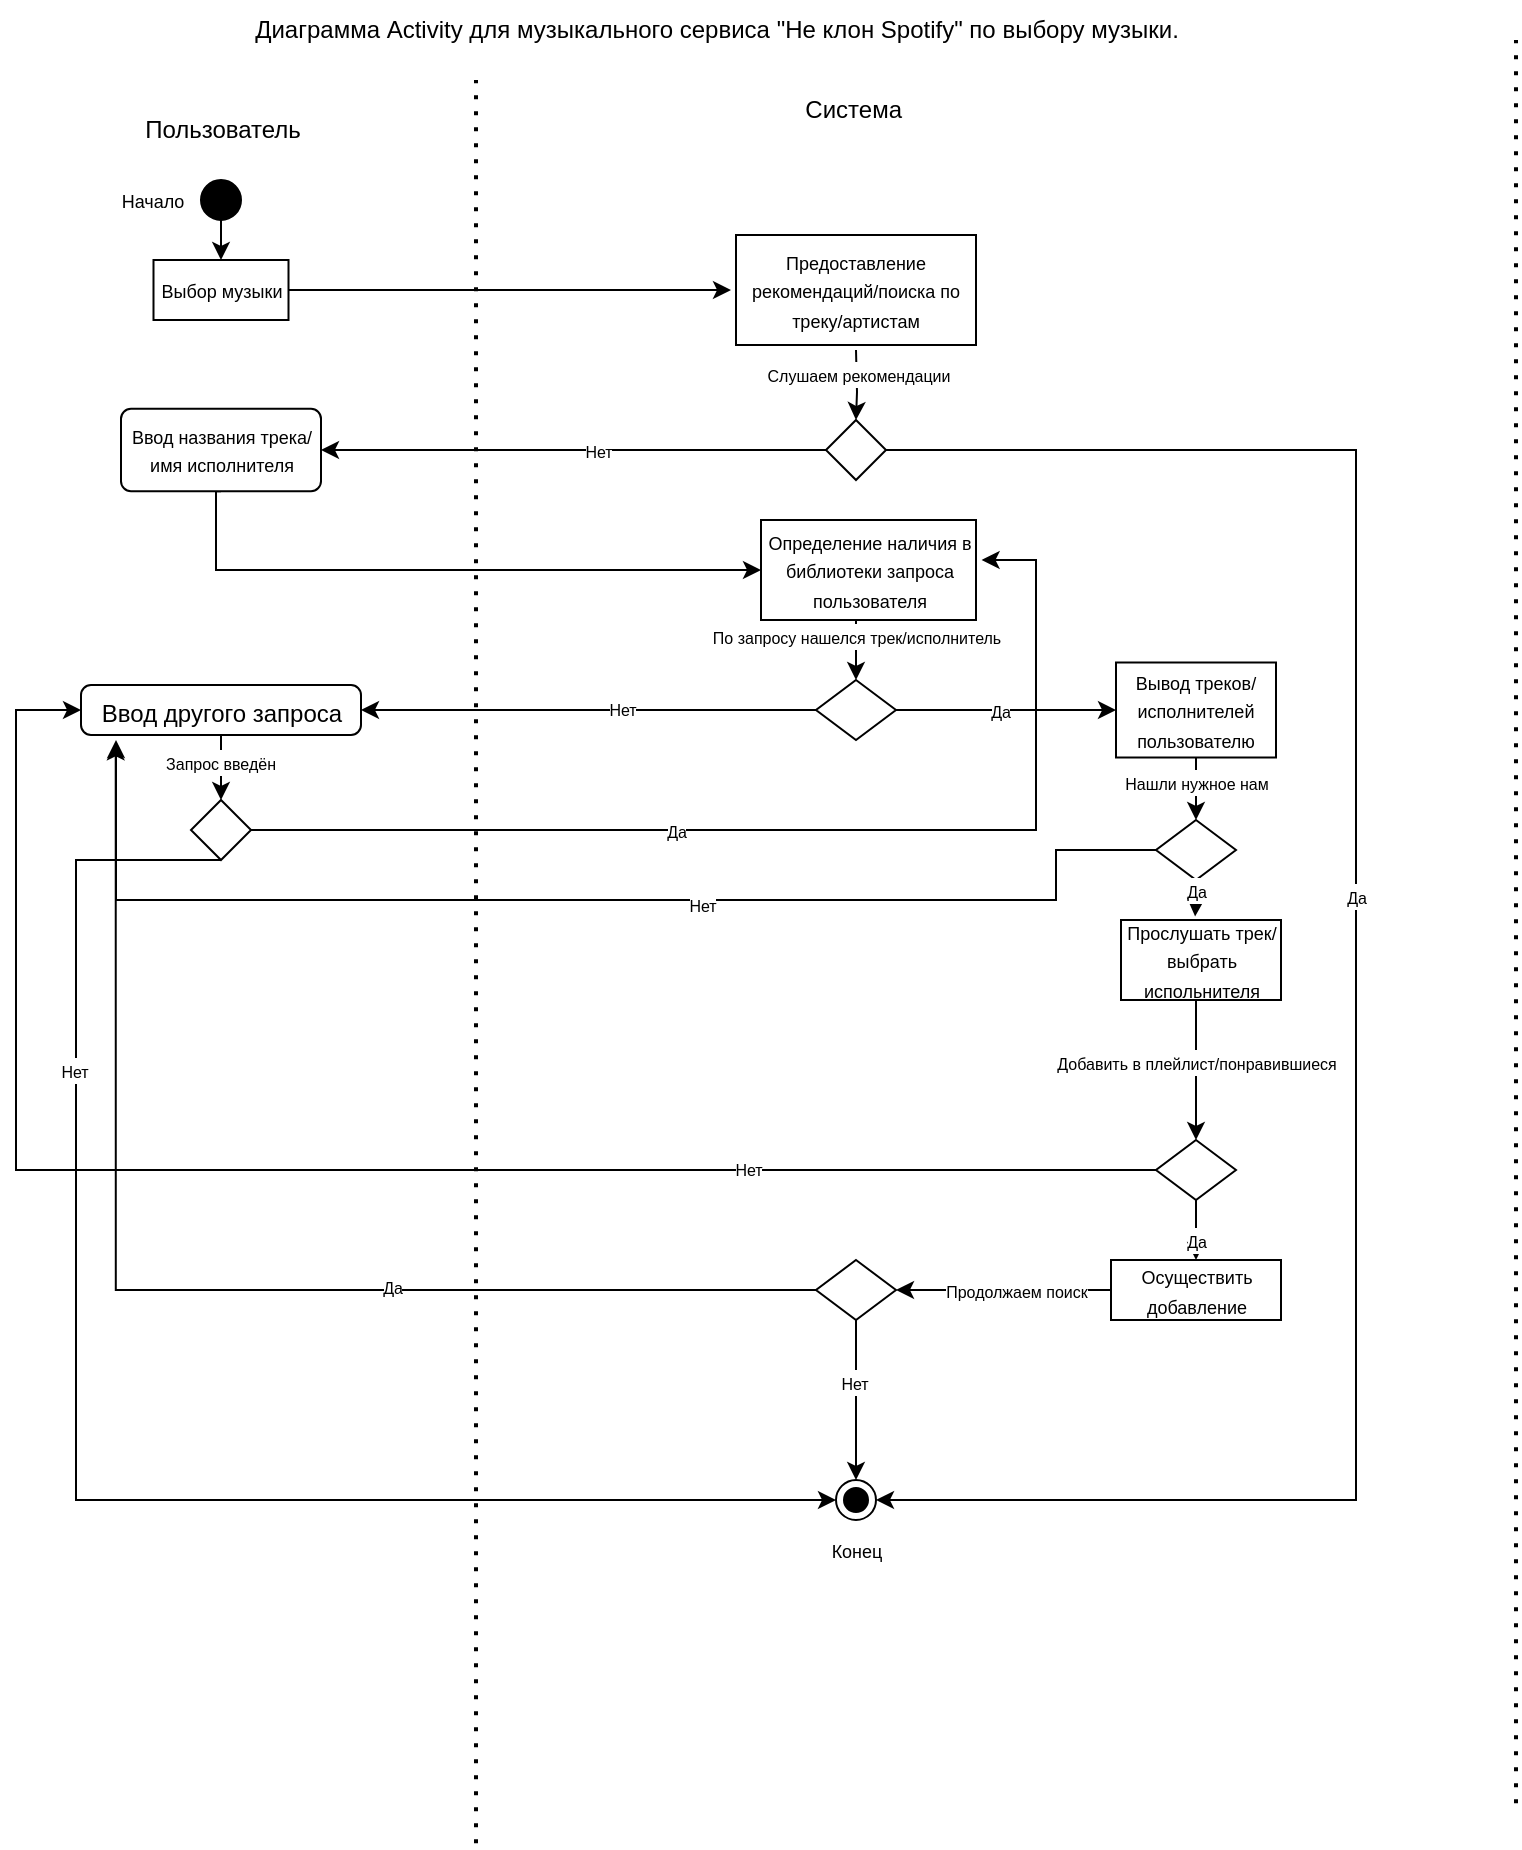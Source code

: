<mxfile version="22.1.5" type="device">
  <diagram id="vJi60URar5f1sg_l_6Mv" name="Страница — 2">
    <mxGraphModel dx="1514" dy="589" grid="1" gridSize="10" guides="1" tooltips="1" connect="1" arrows="1" fold="1" page="1" pageScale="1" pageWidth="827" pageHeight="1169" math="0" shadow="0">
      <root>
        <mxCell id="0" />
        <mxCell id="1" parent="0" />
        <mxCell id="jXORyKpwqcTnmHkpgUig-2" value="Диаграмма Activity для музыкального сервиса &quot;Не клон Spotify&quot; по выбору музыки." style="text;html=1;align=center;verticalAlign=middle;resizable=0;points=[];autosize=1;strokeColor=none;fillColor=none;" vertex="1" parent="1">
          <mxGeometry x="155" width="490" height="30" as="geometry" />
        </mxCell>
        <mxCell id="jXORyKpwqcTnmHkpgUig-4" value="Пользователь" style="text;html=1;align=center;verticalAlign=middle;resizable=0;points=[];autosize=1;strokeColor=none;fillColor=none;" vertex="1" parent="1">
          <mxGeometry x="102.5" y="50" width="100" height="30" as="geometry" />
        </mxCell>
        <mxCell id="jXORyKpwqcTnmHkpgUig-6" value="Система&amp;nbsp;" style="text;html=1;align=center;verticalAlign=middle;resizable=0;points=[];autosize=1;strokeColor=none;fillColor=none;" vertex="1" parent="1">
          <mxGeometry x="430" y="40" width="80" height="30" as="geometry" />
        </mxCell>
        <mxCell id="jXORyKpwqcTnmHkpgUig-9" value="" style="endArrow=none;dashed=1;html=1;dashPattern=1 3;strokeWidth=2;rounded=0;" edge="1" parent="1">
          <mxGeometry width="50" height="50" relative="1" as="geometry">
            <mxPoint x="280" y="921.6" as="sourcePoint" />
            <mxPoint x="280" y="40" as="targetPoint" />
          </mxGeometry>
        </mxCell>
        <mxCell id="jXORyKpwqcTnmHkpgUig-10" value="" style="endArrow=none;dashed=1;html=1;dashPattern=1 3;strokeWidth=2;rounded=0;" edge="1" parent="1">
          <mxGeometry width="50" height="50" relative="1" as="geometry">
            <mxPoint x="800" y="901.6" as="sourcePoint" />
            <mxPoint x="800" y="20" as="targetPoint" />
          </mxGeometry>
        </mxCell>
        <mxCell id="jXORyKpwqcTnmHkpgUig-22" style="edgeStyle=orthogonalEdgeStyle;rounded=0;orthogonalLoop=1;jettySize=auto;html=1;exitX=0.5;exitY=1;exitDx=0;exitDy=0;entryX=0.5;entryY=0;entryDx=0;entryDy=0;" edge="1" parent="1" source="jXORyKpwqcTnmHkpgUig-11" target="jXORyKpwqcTnmHkpgUig-43">
          <mxGeometry relative="1" as="geometry">
            <mxPoint x="92.5" y="130" as="targetPoint" />
          </mxGeometry>
        </mxCell>
        <mxCell id="jXORyKpwqcTnmHkpgUig-11" value="" style="ellipse;fillColor=strokeColor;html=1;" vertex="1" parent="1">
          <mxGeometry x="142.5" y="90" width="20" height="20" as="geometry" />
        </mxCell>
        <mxCell id="jXORyKpwqcTnmHkpgUig-12" value="&lt;font style=&quot;font-size: 9px;&quot;&gt;Начало&lt;/font&gt;" style="text;html=1;align=center;verticalAlign=middle;resizable=0;points=[];autosize=1;strokeColor=none;fillColor=none;" vertex="1" parent="1">
          <mxGeometry x="92.5" y="85" width="50" height="30" as="geometry" />
        </mxCell>
        <mxCell id="jXORyKpwqcTnmHkpgUig-16" style="edgeStyle=orthogonalEdgeStyle;rounded=0;orthogonalLoop=1;jettySize=auto;html=1;exitX=1;exitY=0.5;exitDx=0;exitDy=0;entryX=0;entryY=0.5;entryDx=0;entryDy=0;" edge="1" parent="1" source="jXORyKpwqcTnmHkpgUig-43">
          <mxGeometry relative="1" as="geometry">
            <mxPoint x="407.5" y="145" as="targetPoint" />
            <mxPoint x="132.5" y="145" as="sourcePoint" />
          </mxGeometry>
        </mxCell>
        <mxCell id="jXORyKpwqcTnmHkpgUig-29" style="edgeStyle=orthogonalEdgeStyle;rounded=0;orthogonalLoop=1;jettySize=auto;html=1;exitX=0.5;exitY=1;exitDx=0;exitDy=0;" edge="1" parent="1" target="jXORyKpwqcTnmHkpgUig-30">
          <mxGeometry relative="1" as="geometry">
            <mxPoint x="469.897" y="220" as="targetPoint" />
            <mxPoint x="470" y="175" as="sourcePoint" />
          </mxGeometry>
        </mxCell>
        <mxCell id="jXORyKpwqcTnmHkpgUig-32" value="&lt;font style=&quot;font-size: 8px;&quot;&gt;Слушаем рекомендации&lt;/font&gt;" style="edgeLabel;html=1;align=center;verticalAlign=middle;resizable=0;points=[];" vertex="1" connectable="0" parent="jXORyKpwqcTnmHkpgUig-29">
          <mxGeometry x="-0.353" relative="1" as="geometry">
            <mxPoint as="offset" />
          </mxGeometry>
        </mxCell>
        <mxCell id="jXORyKpwqcTnmHkpgUig-38" style="edgeStyle=orthogonalEdgeStyle;rounded=0;orthogonalLoop=1;jettySize=auto;html=1;exitX=0;exitY=0.5;exitDx=0;exitDy=0;entryX=1;entryY=0.5;entryDx=0;entryDy=0;" edge="1" parent="1" source="jXORyKpwqcTnmHkpgUig-30" target="jXORyKpwqcTnmHkpgUig-41">
          <mxGeometry relative="1" as="geometry">
            <mxPoint x="400" y="225" as="targetPoint" />
          </mxGeometry>
        </mxCell>
        <mxCell id="jXORyKpwqcTnmHkpgUig-39" value="&lt;font style=&quot;font-size: 8px;&quot;&gt;Нет&lt;/font&gt;" style="edgeLabel;html=1;align=center;verticalAlign=middle;resizable=0;points=[];" vertex="1" connectable="0" parent="jXORyKpwqcTnmHkpgUig-38">
          <mxGeometry x="-0.091" y="1" relative="1" as="geometry">
            <mxPoint x="1" y="-1" as="offset" />
          </mxGeometry>
        </mxCell>
        <mxCell id="jXORyKpwqcTnmHkpgUig-63" style="edgeStyle=orthogonalEdgeStyle;rounded=0;orthogonalLoop=1;jettySize=auto;html=1;entryX=1;entryY=0.5;entryDx=0;entryDy=0;" edge="1" parent="1" source="jXORyKpwqcTnmHkpgUig-30" target="jXORyKpwqcTnmHkpgUig-64">
          <mxGeometry relative="1" as="geometry">
            <mxPoint x="540" y="750" as="targetPoint" />
            <Array as="points">
              <mxPoint x="720" y="225" />
              <mxPoint x="720" y="750" />
            </Array>
          </mxGeometry>
        </mxCell>
        <mxCell id="jXORyKpwqcTnmHkpgUig-67" value="&lt;font style=&quot;font-size: 8px;&quot;&gt;Да&lt;/font&gt;" style="edgeLabel;html=1;align=center;verticalAlign=middle;resizable=0;points=[];" vertex="1" connectable="0" parent="jXORyKpwqcTnmHkpgUig-63">
          <mxGeometry x="-0.084" relative="1" as="geometry">
            <mxPoint as="offset" />
          </mxGeometry>
        </mxCell>
        <mxCell id="jXORyKpwqcTnmHkpgUig-30" value="" style="rhombus;" vertex="1" parent="1">
          <mxGeometry x="454.997" y="210" width="30" height="30" as="geometry" />
        </mxCell>
        <mxCell id="jXORyKpwqcTnmHkpgUig-46" style="edgeStyle=orthogonalEdgeStyle;rounded=0;orthogonalLoop=1;jettySize=auto;html=1;exitX=0.5;exitY=1;exitDx=0;exitDy=0;entryX=0;entryY=0.5;entryDx=0;entryDy=0;" edge="1" parent="1" source="jXORyKpwqcTnmHkpgUig-41" target="jXORyKpwqcTnmHkpgUig-48">
          <mxGeometry relative="1" as="geometry">
            <mxPoint x="370" y="300" as="targetPoint" />
            <Array as="points">
              <mxPoint x="150" y="246" />
              <mxPoint x="150" y="285" />
            </Array>
          </mxGeometry>
        </mxCell>
        <mxCell id="jXORyKpwqcTnmHkpgUig-41" value="&lt;font style=&quot;font-size: 9px;&quot;&gt;Ввод названия трека/имя исполнителя&lt;/font&gt;" style="html=1;align=center;verticalAlign=top;rounded=1;absoluteArcSize=1;arcSize=10;dashed=0;whiteSpace=wrap;" vertex="1" parent="1">
          <mxGeometry x="102.5" y="204.38" width="100" height="41.25" as="geometry" />
        </mxCell>
        <mxCell id="jXORyKpwqcTnmHkpgUig-42" value="&lt;font style=&quot;font-size: 9px;&quot;&gt;Предоставление &lt;font style=&quot;&quot;&gt;рекомендаций/&lt;/font&gt;поиска по треку/артистам&lt;/font&gt;" style="rounded=0;whiteSpace=wrap;html=1;" vertex="1" parent="1">
          <mxGeometry x="410" y="117.5" width="120" height="55" as="geometry" />
        </mxCell>
        <mxCell id="jXORyKpwqcTnmHkpgUig-43" value="&lt;font style=&quot;font-size: 9px;&quot;&gt;Выбор музыки&lt;/font&gt;" style="rounded=0;whiteSpace=wrap;html=1;" vertex="1" parent="1">
          <mxGeometry x="118.75" y="130" width="67.5" height="30" as="geometry" />
        </mxCell>
        <mxCell id="jXORyKpwqcTnmHkpgUig-50" style="edgeStyle=orthogonalEdgeStyle;rounded=0;orthogonalLoop=1;jettySize=auto;html=1;exitX=0.5;exitY=1;exitDx=0;exitDy=0;entryX=0.5;entryY=0;entryDx=0;entryDy=0;" edge="1" parent="1" source="jXORyKpwqcTnmHkpgUig-48" target="jXORyKpwqcTnmHkpgUig-51">
          <mxGeometry relative="1" as="geometry">
            <mxPoint x="469.833" y="340" as="targetPoint" />
          </mxGeometry>
        </mxCell>
        <mxCell id="jXORyKpwqcTnmHkpgUig-57" value="&lt;font style=&quot;font-size: 8px;&quot;&gt;По запросу нашелся трек/исполнитель&lt;/font&gt;" style="edgeLabel;html=1;align=center;verticalAlign=middle;resizable=0;points=[];" vertex="1" connectable="0" parent="jXORyKpwqcTnmHkpgUig-50">
          <mxGeometry x="-0.219" y="-1" relative="1" as="geometry">
            <mxPoint x="1" as="offset" />
          </mxGeometry>
        </mxCell>
        <mxCell id="jXORyKpwqcTnmHkpgUig-48" value="&lt;font style=&quot;font-size: 9px;&quot;&gt;Определение наличия в библиотеки запроса пользователя&lt;/font&gt;" style="rounded=0;whiteSpace=wrap;html=1;" vertex="1" parent="1">
          <mxGeometry x="422.5" y="260" width="107.5" height="50" as="geometry" />
        </mxCell>
        <mxCell id="jXORyKpwqcTnmHkpgUig-54" value="" style="edgeStyle=orthogonalEdgeStyle;rounded=0;orthogonalLoop=1;jettySize=auto;html=1;entryX=1;entryY=0.5;entryDx=0;entryDy=0;" edge="1" parent="1" source="jXORyKpwqcTnmHkpgUig-51" target="jXORyKpwqcTnmHkpgUig-56">
          <mxGeometry relative="1" as="geometry">
            <mxPoint x="133.75" y="355" as="targetPoint" />
          </mxGeometry>
        </mxCell>
        <mxCell id="jXORyKpwqcTnmHkpgUig-55" value="&lt;font style=&quot;font-size: 8px;&quot;&gt;Нет&lt;/font&gt;" style="edgeLabel;html=1;align=center;verticalAlign=middle;resizable=0;points=[];" vertex="1" connectable="0" parent="jXORyKpwqcTnmHkpgUig-54">
          <mxGeometry x="-0.142" y="-1" relative="1" as="geometry">
            <mxPoint as="offset" />
          </mxGeometry>
        </mxCell>
        <mxCell id="jXORyKpwqcTnmHkpgUig-81" style="edgeStyle=orthogonalEdgeStyle;rounded=0;orthogonalLoop=1;jettySize=auto;html=1;exitX=1;exitY=0.5;exitDx=0;exitDy=0;" edge="1" parent="1" source="jXORyKpwqcTnmHkpgUig-51" target="jXORyKpwqcTnmHkpgUig-83">
          <mxGeometry relative="1" as="geometry">
            <mxPoint x="660" y="354.828" as="targetPoint" />
          </mxGeometry>
        </mxCell>
        <mxCell id="jXORyKpwqcTnmHkpgUig-82" value="&lt;font style=&quot;font-size: 8px;&quot;&gt;Да&lt;/font&gt;" style="edgeLabel;html=1;align=center;verticalAlign=middle;resizable=0;points=[];" vertex="1" connectable="0" parent="jXORyKpwqcTnmHkpgUig-81">
          <mxGeometry x="-0.051" relative="1" as="geometry">
            <mxPoint as="offset" />
          </mxGeometry>
        </mxCell>
        <mxCell id="jXORyKpwqcTnmHkpgUig-51" value="" style="rhombus;" vertex="1" parent="1">
          <mxGeometry x="450" y="340" width="40" height="30" as="geometry" />
        </mxCell>
        <mxCell id="jXORyKpwqcTnmHkpgUig-58" style="edgeStyle=orthogonalEdgeStyle;rounded=0;orthogonalLoop=1;jettySize=auto;html=1;exitX=0.5;exitY=1;exitDx=0;exitDy=0;entryX=0.5;entryY=0;entryDx=0;entryDy=0;" edge="1" parent="1" source="jXORyKpwqcTnmHkpgUig-56" target="jXORyKpwqcTnmHkpgUig-60">
          <mxGeometry relative="1" as="geometry">
            <mxPoint x="110" y="390" as="targetPoint" />
          </mxGeometry>
        </mxCell>
        <mxCell id="jXORyKpwqcTnmHkpgUig-62" value="&lt;font style=&quot;font-size: 8px;&quot;&gt;Запрос введён&lt;/font&gt;" style="edgeLabel;html=1;align=center;verticalAlign=middle;resizable=0;points=[];" vertex="1" connectable="0" parent="jXORyKpwqcTnmHkpgUig-58">
          <mxGeometry x="-0.21" y="-1" relative="1" as="geometry">
            <mxPoint as="offset" />
          </mxGeometry>
        </mxCell>
        <mxCell id="jXORyKpwqcTnmHkpgUig-56" value="Ввод другого запроса" style="html=1;align=center;verticalAlign=top;rounded=1;absoluteArcSize=1;arcSize=10;dashed=0;whiteSpace=wrap;" vertex="1" parent="1">
          <mxGeometry x="82.5" y="342.5" width="140" height="25" as="geometry" />
        </mxCell>
        <mxCell id="jXORyKpwqcTnmHkpgUig-61" style="edgeStyle=orthogonalEdgeStyle;rounded=0;orthogonalLoop=1;jettySize=auto;html=1;exitX=0.5;exitY=1;exitDx=0;exitDy=0;entryX=0;entryY=0.5;entryDx=0;entryDy=0;" edge="1" parent="1" source="jXORyKpwqcTnmHkpgUig-60" target="jXORyKpwqcTnmHkpgUig-64">
          <mxGeometry relative="1" as="geometry">
            <mxPoint x="370" y="770" as="targetPoint" />
            <Array as="points">
              <mxPoint x="80" y="430" />
              <mxPoint x="80" y="750" />
            </Array>
          </mxGeometry>
        </mxCell>
        <mxCell id="jXORyKpwqcTnmHkpgUig-66" value="&lt;font style=&quot;font-size: 8px;&quot;&gt;Нет&lt;/font&gt;" style="edgeLabel;html=1;align=center;verticalAlign=middle;resizable=0;points=[];" vertex="1" connectable="0" parent="jXORyKpwqcTnmHkpgUig-61">
          <mxGeometry x="-0.541" y="-1" relative="1" as="geometry">
            <mxPoint as="offset" />
          </mxGeometry>
        </mxCell>
        <mxCell id="jXORyKpwqcTnmHkpgUig-68" style="edgeStyle=orthogonalEdgeStyle;rounded=0;orthogonalLoop=1;jettySize=auto;html=1;exitX=1;exitY=0.5;exitDx=0;exitDy=0;entryX=1.026;entryY=0.4;entryDx=0;entryDy=0;entryPerimeter=0;" edge="1" parent="1" source="jXORyKpwqcTnmHkpgUig-60" target="jXORyKpwqcTnmHkpgUig-48">
          <mxGeometry relative="1" as="geometry">
            <mxPoint x="530" y="280" as="targetPoint" />
            <Array as="points">
              <mxPoint x="560" y="415" />
              <mxPoint x="560" y="280" />
            </Array>
          </mxGeometry>
        </mxCell>
        <mxCell id="jXORyKpwqcTnmHkpgUig-69" value="&lt;font style=&quot;font-size: 8px;&quot;&gt;Да&lt;/font&gt;" style="edgeLabel;html=1;align=center;verticalAlign=middle;resizable=0;points=[];" vertex="1" connectable="0" parent="jXORyKpwqcTnmHkpgUig-68">
          <mxGeometry x="-0.225" y="-4" relative="1" as="geometry">
            <mxPoint x="-3" y="-4" as="offset" />
          </mxGeometry>
        </mxCell>
        <mxCell id="jXORyKpwqcTnmHkpgUig-60" value="" style="rhombus;" vertex="1" parent="1">
          <mxGeometry x="137.5" y="400" width="30" height="30" as="geometry" />
        </mxCell>
        <mxCell id="jXORyKpwqcTnmHkpgUig-64" value="" style="ellipse;html=1;shape=endState;fillColor=strokeColor;" vertex="1" parent="1">
          <mxGeometry x="460" y="740" width="20" height="20" as="geometry" />
        </mxCell>
        <mxCell id="jXORyKpwqcTnmHkpgUig-65" value="&lt;font style=&quot;font-size: 9px;&quot;&gt;Конец&lt;/font&gt;" style="text;html=1;align=center;verticalAlign=middle;resizable=0;points=[];autosize=1;strokeColor=none;fillColor=none;" vertex="1" parent="1">
          <mxGeometry x="445" y="760" width="50" height="30" as="geometry" />
        </mxCell>
        <mxCell id="jXORyKpwqcTnmHkpgUig-84" style="edgeStyle=orthogonalEdgeStyle;rounded=0;orthogonalLoop=1;jettySize=auto;html=1;entryX=0.5;entryY=0;entryDx=0;entryDy=0;exitX=0.5;exitY=1;exitDx=0;exitDy=0;" edge="1" parent="1" source="jXORyKpwqcTnmHkpgUig-93" target="jXORyKpwqcTnmHkpgUig-86">
          <mxGeometry relative="1" as="geometry">
            <mxPoint x="629.58" y="610" as="targetPoint" />
            <mxPoint x="570" y="520" as="sourcePoint" />
            <Array as="points">
              <mxPoint x="640" y="500" />
            </Array>
          </mxGeometry>
        </mxCell>
        <mxCell id="jXORyKpwqcTnmHkpgUig-85" value="&lt;font style=&quot;font-size: 8px;&quot;&gt;Добавить в плейлист/понравившиеся&lt;/font&gt;" style="edgeLabel;html=1;align=center;verticalAlign=middle;resizable=0;points=[];" vertex="1" connectable="0" parent="jXORyKpwqcTnmHkpgUig-84">
          <mxGeometry x="-0.113" relative="1" as="geometry">
            <mxPoint y="1" as="offset" />
          </mxGeometry>
        </mxCell>
        <mxCell id="jXORyKpwqcTnmHkpgUig-95" style="edgeStyle=orthogonalEdgeStyle;rounded=0;orthogonalLoop=1;jettySize=auto;html=1;exitX=0.5;exitY=1;exitDx=0;exitDy=0;entryX=0.5;entryY=0;entryDx=0;entryDy=0;" edge="1" parent="1" source="jXORyKpwqcTnmHkpgUig-83" target="jXORyKpwqcTnmHkpgUig-96">
          <mxGeometry relative="1" as="geometry">
            <mxPoint x="639.857" y="410" as="targetPoint" />
          </mxGeometry>
        </mxCell>
        <mxCell id="jXORyKpwqcTnmHkpgUig-97" value="&lt;font style=&quot;font-size: 8px;&quot;&gt;Нашли нужное нам&lt;/font&gt;" style="edgeLabel;html=1;align=center;verticalAlign=middle;resizable=0;points=[];" vertex="1" connectable="0" parent="jXORyKpwqcTnmHkpgUig-95">
          <mxGeometry x="-0.249" relative="1" as="geometry">
            <mxPoint as="offset" />
          </mxGeometry>
        </mxCell>
        <mxCell id="jXORyKpwqcTnmHkpgUig-83" value="&lt;font style=&quot;font-size: 9px;&quot;&gt;&lt;font style=&quot;&quot;&gt;Вывод треков/исполнителей&lt;/font&gt; пользователю&lt;/font&gt;" style="rounded=0;whiteSpace=wrap;html=1;" vertex="1" parent="1">
          <mxGeometry x="600" y="331.25" width="80" height="47.5" as="geometry" />
        </mxCell>
        <mxCell id="jXORyKpwqcTnmHkpgUig-88" style="edgeStyle=orthogonalEdgeStyle;rounded=0;orthogonalLoop=1;jettySize=auto;html=1;exitX=0;exitY=0.5;exitDx=0;exitDy=0;entryX=0;entryY=0.5;entryDx=0;entryDy=0;" edge="1" parent="1" source="jXORyKpwqcTnmHkpgUig-86" target="jXORyKpwqcTnmHkpgUig-56">
          <mxGeometry relative="1" as="geometry">
            <mxPoint x="30" y="360" as="targetPoint" />
            <mxPoint x="670" y="445" as="sourcePoint" />
            <Array as="points">
              <mxPoint x="50" y="585" />
              <mxPoint x="50" y="355" />
            </Array>
          </mxGeometry>
        </mxCell>
        <mxCell id="jXORyKpwqcTnmHkpgUig-89" value="&lt;font style=&quot;font-size: 8px;&quot;&gt;Нет&lt;/font&gt;" style="edgeLabel;html=1;align=center;verticalAlign=middle;resizable=0;points=[];" vertex="1" connectable="0" parent="jXORyKpwqcTnmHkpgUig-88">
          <mxGeometry x="-0.509" y="-1" relative="1" as="geometry">
            <mxPoint as="offset" />
          </mxGeometry>
        </mxCell>
        <mxCell id="jXORyKpwqcTnmHkpgUig-90" style="edgeStyle=orthogonalEdgeStyle;rounded=0;orthogonalLoop=1;jettySize=auto;html=1;exitX=0.5;exitY=1;exitDx=0;exitDy=0;" edge="1" parent="1" source="jXORyKpwqcTnmHkpgUig-86" target="jXORyKpwqcTnmHkpgUig-92">
          <mxGeometry relative="1" as="geometry">
            <mxPoint x="700" y="520" as="targetPoint" />
          </mxGeometry>
        </mxCell>
        <mxCell id="jXORyKpwqcTnmHkpgUig-91" value="&lt;font style=&quot;font-size: 8px;&quot;&gt;Да&lt;/font&gt;" style="edgeLabel;html=1;align=center;verticalAlign=middle;resizable=0;points=[];" vertex="1" connectable="0" parent="jXORyKpwqcTnmHkpgUig-90">
          <mxGeometry x="-0.189" relative="1" as="geometry">
            <mxPoint as="offset" />
          </mxGeometry>
        </mxCell>
        <mxCell id="jXORyKpwqcTnmHkpgUig-86" value="" style="rhombus;" vertex="1" parent="1">
          <mxGeometry x="620" y="570" width="40" height="30" as="geometry" />
        </mxCell>
        <mxCell id="jXORyKpwqcTnmHkpgUig-104" style="edgeStyle=orthogonalEdgeStyle;rounded=0;orthogonalLoop=1;jettySize=auto;html=1;exitX=0;exitY=0.5;exitDx=0;exitDy=0;entryX=1;entryY=0.5;entryDx=0;entryDy=0;" edge="1" parent="1" source="jXORyKpwqcTnmHkpgUig-92" target="jXORyKpwqcTnmHkpgUig-105">
          <mxGeometry relative="1" as="geometry">
            <mxPoint x="520" y="645" as="targetPoint" />
          </mxGeometry>
        </mxCell>
        <mxCell id="jXORyKpwqcTnmHkpgUig-106" value="&lt;font style=&quot;font-size: 8px;&quot;&gt;Продолжаем поиск&lt;/font&gt;" style="edgeLabel;html=1;align=center;verticalAlign=middle;resizable=0;points=[];" vertex="1" connectable="0" parent="jXORyKpwqcTnmHkpgUig-104">
          <mxGeometry x="0.01" y="2" relative="1" as="geometry">
            <mxPoint x="7" y="-2" as="offset" />
          </mxGeometry>
        </mxCell>
        <mxCell id="jXORyKpwqcTnmHkpgUig-92" value="&lt;font style=&quot;font-size: 9px;&quot;&gt;Осуществить добавление&lt;/font&gt;" style="rounded=0;whiteSpace=wrap;html=1;" vertex="1" parent="1">
          <mxGeometry x="597.5" y="630" width="85" height="30" as="geometry" />
        </mxCell>
        <mxCell id="jXORyKpwqcTnmHkpgUig-93" value="&lt;font style=&quot;font-size: 9px;&quot;&gt;Прослушать трек/выбрать испольнителя&lt;/font&gt;" style="rounded=0;whiteSpace=wrap;html=1;" vertex="1" parent="1">
          <mxGeometry x="602.5" y="460" width="80" height="40" as="geometry" />
        </mxCell>
        <mxCell id="jXORyKpwqcTnmHkpgUig-102" style="edgeStyle=orthogonalEdgeStyle;rounded=0;orthogonalLoop=1;jettySize=auto;html=1;exitX=0;exitY=0.5;exitDx=0;exitDy=0;" edge="1" parent="1" source="jXORyKpwqcTnmHkpgUig-96">
          <mxGeometry relative="1" as="geometry">
            <mxPoint x="100" y="370" as="targetPoint" />
            <mxPoint x="654.79" y="354.51" as="sourcePoint" />
            <Array as="points">
              <mxPoint x="570" y="425" />
              <mxPoint x="570" y="450" />
              <mxPoint x="100" y="450" />
            </Array>
          </mxGeometry>
        </mxCell>
        <mxCell id="jXORyKpwqcTnmHkpgUig-103" value="&lt;font style=&quot;font-size: 8px;&quot;&gt;Нет&lt;/font&gt;" style="edgeLabel;html=1;align=center;verticalAlign=middle;resizable=0;points=[];" vertex="1" connectable="0" parent="jXORyKpwqcTnmHkpgUig-102">
          <mxGeometry x="-0.194" y="2" relative="1" as="geometry">
            <mxPoint as="offset" />
          </mxGeometry>
        </mxCell>
        <mxCell id="jXORyKpwqcTnmHkpgUig-96" value="" style="rhombus;" vertex="1" parent="1">
          <mxGeometry x="620" y="410" width="40" height="30" as="geometry" />
        </mxCell>
        <mxCell id="jXORyKpwqcTnmHkpgUig-99" style="edgeStyle=orthogonalEdgeStyle;rounded=0;orthogonalLoop=1;jettySize=auto;html=1;exitX=0.5;exitY=1;exitDx=0;exitDy=0;entryX=0.463;entryY=-0.045;entryDx=0;entryDy=0;entryPerimeter=0;" edge="1" parent="1" source="jXORyKpwqcTnmHkpgUig-96" target="jXORyKpwqcTnmHkpgUig-93">
          <mxGeometry relative="1" as="geometry">
            <Array as="points">
              <mxPoint x="640" y="449" />
              <mxPoint x="640" y="449" />
            </Array>
          </mxGeometry>
        </mxCell>
        <mxCell id="jXORyKpwqcTnmHkpgUig-100" value="&lt;font style=&quot;font-size: 8px;&quot;&gt;Да&lt;/font&gt;" style="edgeLabel;html=1;align=center;verticalAlign=middle;resizable=0;points=[];" vertex="1" connectable="0" parent="jXORyKpwqcTnmHkpgUig-99">
          <mxGeometry x="-0.521" relative="1" as="geometry">
            <mxPoint as="offset" />
          </mxGeometry>
        </mxCell>
        <mxCell id="jXORyKpwqcTnmHkpgUig-107" style="edgeStyle=orthogonalEdgeStyle;rounded=0;orthogonalLoop=1;jettySize=auto;html=1;entryX=0.5;entryY=0;entryDx=0;entryDy=0;" edge="1" parent="1" source="jXORyKpwqcTnmHkpgUig-105" target="jXORyKpwqcTnmHkpgUig-64">
          <mxGeometry relative="1" as="geometry" />
        </mxCell>
        <mxCell id="jXORyKpwqcTnmHkpgUig-108" value="&lt;font style=&quot;font-size: 8px;&quot;&gt;Нет&lt;/font&gt;" style="edgeLabel;html=1;align=center;verticalAlign=middle;resizable=0;points=[];" vertex="1" connectable="0" parent="jXORyKpwqcTnmHkpgUig-107">
          <mxGeometry x="-0.222" y="-1" relative="1" as="geometry">
            <mxPoint as="offset" />
          </mxGeometry>
        </mxCell>
        <mxCell id="jXORyKpwqcTnmHkpgUig-105" value="" style="rhombus;" vertex="1" parent="1">
          <mxGeometry x="450" y="630" width="40" height="30" as="geometry" />
        </mxCell>
        <mxCell id="jXORyKpwqcTnmHkpgUig-109" style="edgeStyle=orthogonalEdgeStyle;rounded=0;orthogonalLoop=1;jettySize=auto;html=1;exitX=0;exitY=0.5;exitDx=0;exitDy=0;entryX=0.124;entryY=1.147;entryDx=0;entryDy=0;entryPerimeter=0;" edge="1" parent="1" source="jXORyKpwqcTnmHkpgUig-105" target="jXORyKpwqcTnmHkpgUig-56">
          <mxGeometry relative="1" as="geometry" />
        </mxCell>
        <mxCell id="jXORyKpwqcTnmHkpgUig-110" value="&lt;font style=&quot;font-size: 8px;&quot;&gt;Да&lt;/font&gt;" style="edgeLabel;html=1;align=center;verticalAlign=middle;resizable=0;points=[];" vertex="1" connectable="0" parent="jXORyKpwqcTnmHkpgUig-109">
          <mxGeometry x="-0.319" y="-2" relative="1" as="geometry">
            <mxPoint as="offset" />
          </mxGeometry>
        </mxCell>
      </root>
    </mxGraphModel>
  </diagram>
</mxfile>
